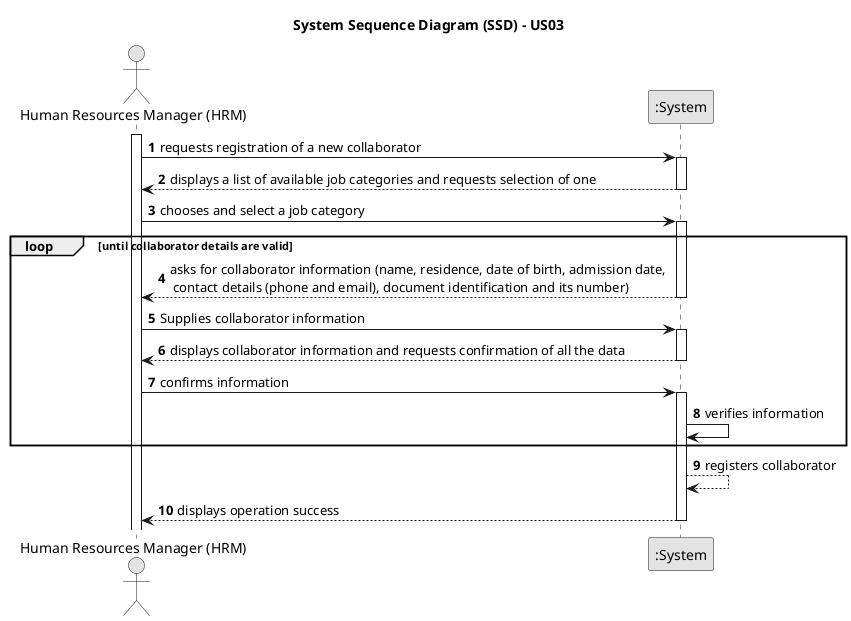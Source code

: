 @startuml
skinparam monochrome true
skinparam packageStyle rectangle
skinparam shadowing false

title System Sequence Diagram (SSD) - US03

autonumber

actor "Human Resources Manager (HRM)" as Employee
participant ":System" as System

activate Employee

    Employee -> System : requests registration of a new collaborator
    activate System



        System --> Employee : displays a list of available job categories and requests selection of one
    deactivate System


    Employee -> System : chooses and select a job category
    activate System



  loop  until collaborator details are valid

        System --> Employee : asks for collaborator information (name, residence, date of birth, admission date, \n contact details (phone and email), document identification and its number)
    deactivate System

    Employee -> System : Supplies collaborator information
    activate System

        System --> Employee : displays collaborator information and requests confirmation of all the data
    deactivate System

     Employee -> System : confirms information
        activate System

    System -> System : verifies information


    end

        System --> System : registers collaborator

     System --> Employee : displays operation success
     deactivate System

@enduml